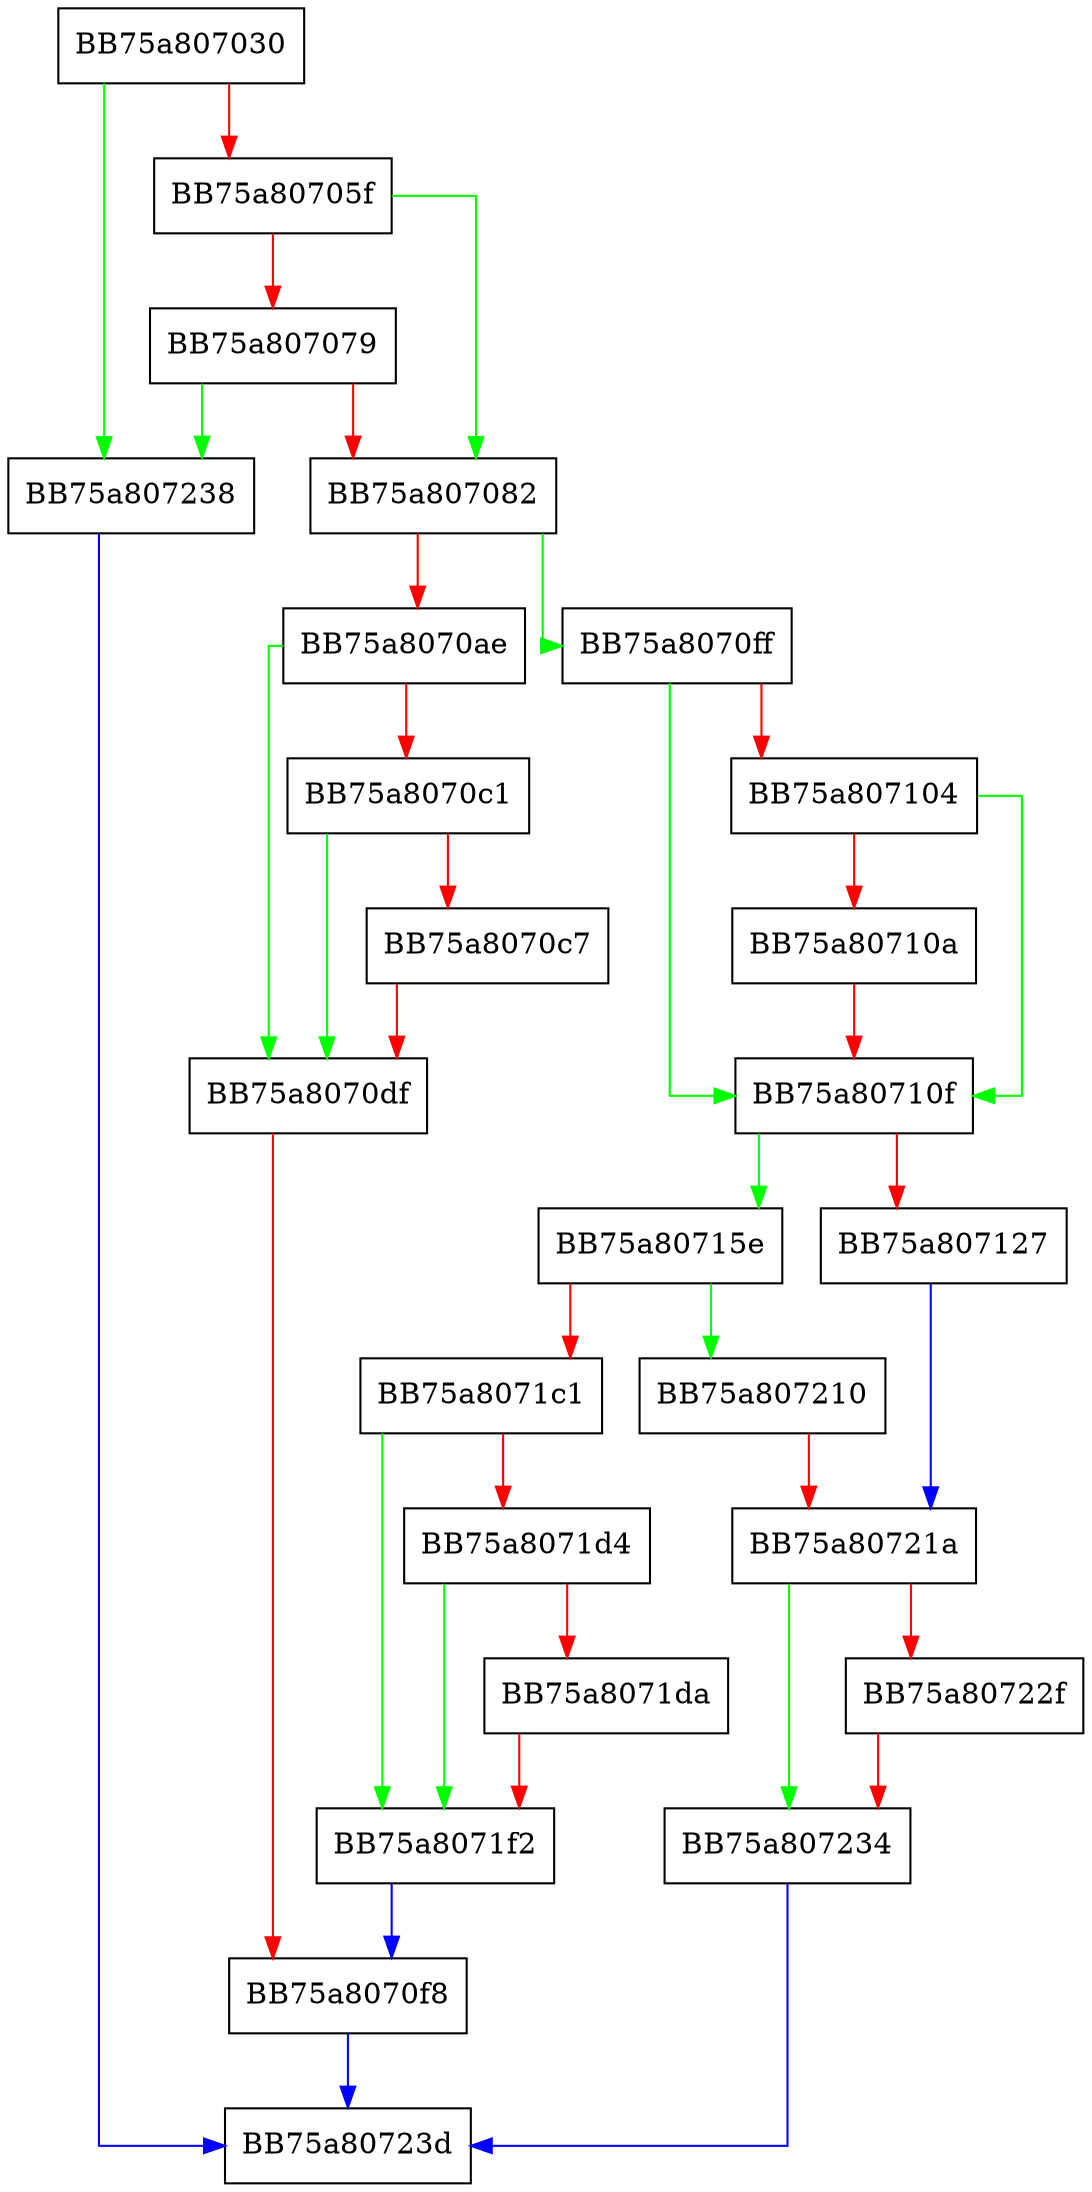 digraph UpdateFile {
  node [shape="box"];
  graph [splines=ortho];
  BB75a807030 -> BB75a807238 [color="green"];
  BB75a807030 -> BB75a80705f [color="red"];
  BB75a80705f -> BB75a807082 [color="green"];
  BB75a80705f -> BB75a807079 [color="red"];
  BB75a807079 -> BB75a807238 [color="green"];
  BB75a807079 -> BB75a807082 [color="red"];
  BB75a807082 -> BB75a8070ff [color="green"];
  BB75a807082 -> BB75a8070ae [color="red"];
  BB75a8070ae -> BB75a8070df [color="green"];
  BB75a8070ae -> BB75a8070c1 [color="red"];
  BB75a8070c1 -> BB75a8070df [color="green"];
  BB75a8070c1 -> BB75a8070c7 [color="red"];
  BB75a8070c7 -> BB75a8070df [color="red"];
  BB75a8070df -> BB75a8070f8 [color="red"];
  BB75a8070f8 -> BB75a80723d [color="blue"];
  BB75a8070ff -> BB75a80710f [color="green"];
  BB75a8070ff -> BB75a807104 [color="red"];
  BB75a807104 -> BB75a80710f [color="green"];
  BB75a807104 -> BB75a80710a [color="red"];
  BB75a80710a -> BB75a80710f [color="red"];
  BB75a80710f -> BB75a80715e [color="green"];
  BB75a80710f -> BB75a807127 [color="red"];
  BB75a807127 -> BB75a80721a [color="blue"];
  BB75a80715e -> BB75a807210 [color="green"];
  BB75a80715e -> BB75a8071c1 [color="red"];
  BB75a8071c1 -> BB75a8071f2 [color="green"];
  BB75a8071c1 -> BB75a8071d4 [color="red"];
  BB75a8071d4 -> BB75a8071f2 [color="green"];
  BB75a8071d4 -> BB75a8071da [color="red"];
  BB75a8071da -> BB75a8071f2 [color="red"];
  BB75a8071f2 -> BB75a8070f8 [color="blue"];
  BB75a807210 -> BB75a80721a [color="red"];
  BB75a80721a -> BB75a807234 [color="green"];
  BB75a80721a -> BB75a80722f [color="red"];
  BB75a80722f -> BB75a807234 [color="red"];
  BB75a807234 -> BB75a80723d [color="blue"];
  BB75a807238 -> BB75a80723d [color="blue"];
}